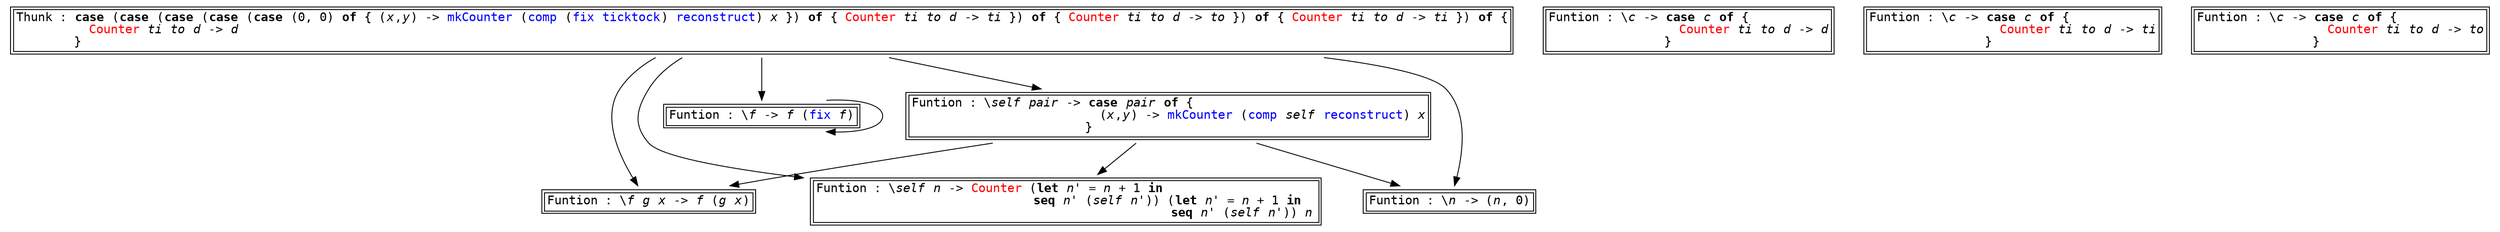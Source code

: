 digraph G {
node [ fontname=monospace, shape=plaintext ];
s0[label=<<TABLE ALIGN="LEFT"><TR><TD BALIGN="LEFT" ALIGN="LEFT">Funtion&nbsp;:&nbsp;\<I>f</I>&nbsp;<I>g</I>&nbsp;<I>x</I>&nbsp;-&gt;&nbsp;<I>f</I>&nbsp;(<I>g</I>&nbsp;<I>x</I>)<BR /></TD></TR></TABLE>>];
s0;
s1[label=<<TABLE ALIGN="LEFT"><TR><TD BALIGN="LEFT" ALIGN="LEFT">Funtion&nbsp;:&nbsp;\<I>c</I>&nbsp;-&gt;&nbsp;<B>case</B>&nbsp;<I>c</I>&nbsp;<B>of</B>&nbsp;{&nbsp;&nbsp;&nbsp;&nbsp;&nbsp;&nbsp;&nbsp;&nbsp;&nbsp;&nbsp;&nbsp;<BR />&nbsp;&nbsp;&nbsp;&nbsp;&nbsp;&nbsp;&nbsp;&nbsp;&nbsp;&nbsp;&nbsp;&nbsp;&nbsp;&nbsp;&nbsp;&nbsp;&nbsp;&nbsp;<FONT COLOR="red">Counter</FONT>&nbsp;<I>ti</I>&nbsp;<I>to</I>&nbsp;<I>d</I>&nbsp;-&gt;&nbsp;<I>d</I><BR />&nbsp;&nbsp;&nbsp;&nbsp;&nbsp;&nbsp;&nbsp;&nbsp;&nbsp;&nbsp;&nbsp;&nbsp;&nbsp;&nbsp;&nbsp;&nbsp;}&nbsp;&nbsp;&nbsp;&nbsp;&nbsp;&nbsp;&nbsp;&nbsp;&nbsp;&nbsp;&nbsp;&nbsp;&nbsp;&nbsp;&nbsp;&nbsp;&nbsp;&nbsp;&nbsp;&nbsp;&nbsp;<BR /></TD></TR></TABLE>>];
s1;
s2[label=<<TABLE ALIGN="LEFT"><TR><TD BALIGN="LEFT" ALIGN="LEFT">Funtion&nbsp;:&nbsp;\<I>f</I>&nbsp;-&gt;&nbsp;<I>f</I>&nbsp;(<FONT COLOR="blue">fix</FONT>&nbsp;<I>f</I>)<BR /></TD></TR></TABLE>>];
s2 -> s2;
s3[label=<<TABLE ALIGN="LEFT"><TR><TD BALIGN="LEFT" ALIGN="LEFT">Thunk&nbsp;:&nbsp;<B>case</B>&nbsp;(<B>case</B>&nbsp;(<B>case</B>&nbsp;(<B>case</B>&nbsp;(<B>case</B>&nbsp;(0,&nbsp;0)&nbsp;<B>of</B>&nbsp;{&nbsp;(<I>x</I>,<I>y</I>)&nbsp;-&gt;&nbsp;<FONT COLOR="blue">mkCounter</FONT>&nbsp;(<FONT COLOR="blue">comp</FONT>&nbsp;(<FONT COLOR="blue">fix</FONT>&nbsp;<FONT COLOR="blue">ticktock</FONT>)&nbsp;<FONT COLOR="blue">reconstruct</FONT>)&nbsp;<I>x</I>&nbsp;})&nbsp;<B>of</B>&nbsp;{&nbsp;<FONT COLOR="red">Counter</FONT>&nbsp;<I>ti</I>&nbsp;<I>to</I>&nbsp;<I>d</I>&nbsp;-&gt;&nbsp;<I>ti</I>&nbsp;})&nbsp;<B>of</B>&nbsp;{&nbsp;<FONT COLOR="red">Counter</FONT>&nbsp;<I>ti</I>&nbsp;<I>to</I>&nbsp;<I>d</I>&nbsp;-&gt;&nbsp;<I>to</I>&nbsp;})&nbsp;<B>of</B>&nbsp;{&nbsp;<FONT COLOR="red">Counter</FONT>&nbsp;<I>ti</I>&nbsp;<I>to</I>&nbsp;<I>d</I>&nbsp;-&gt;&nbsp;<I>ti</I>&nbsp;})&nbsp;<B>of</B>&nbsp;{<BR />&nbsp;&nbsp;&nbsp;&nbsp;&nbsp;&nbsp;&nbsp;&nbsp;&nbsp;&nbsp;<FONT COLOR="red">Counter</FONT>&nbsp;<I>ti</I>&nbsp;<I>to</I>&nbsp;<I>d</I>&nbsp;-&gt;&nbsp;<I>d</I>&nbsp;&nbsp;&nbsp;&nbsp;&nbsp;&nbsp;&nbsp;&nbsp;&nbsp;&nbsp;&nbsp;&nbsp;&nbsp;&nbsp;&nbsp;&nbsp;&nbsp;&nbsp;&nbsp;&nbsp;&nbsp;&nbsp;&nbsp;&nbsp;&nbsp;&nbsp;&nbsp;&nbsp;&nbsp;&nbsp;&nbsp;&nbsp;&nbsp;&nbsp;&nbsp;&nbsp;&nbsp;&nbsp;&nbsp;&nbsp;&nbsp;&nbsp;&nbsp;&nbsp;&nbsp;&nbsp;&nbsp;&nbsp;&nbsp;&nbsp;&nbsp;&nbsp;&nbsp;&nbsp;&nbsp;&nbsp;&nbsp;&nbsp;&nbsp;&nbsp;&nbsp;&nbsp;&nbsp;&nbsp;&nbsp;&nbsp;&nbsp;&nbsp;&nbsp;&nbsp;&nbsp;&nbsp;&nbsp;&nbsp;&nbsp;&nbsp;&nbsp;&nbsp;&nbsp;&nbsp;&nbsp;&nbsp;&nbsp;&nbsp;&nbsp;&nbsp;&nbsp;&nbsp;&nbsp;&nbsp;&nbsp;&nbsp;&nbsp;&nbsp;&nbsp;&nbsp;&nbsp;&nbsp;&nbsp;&nbsp;&nbsp;&nbsp;&nbsp;&nbsp;&nbsp;&nbsp;&nbsp;&nbsp;&nbsp;&nbsp;&nbsp;&nbsp;&nbsp;&nbsp;&nbsp;&nbsp;&nbsp;&nbsp;&nbsp;&nbsp;&nbsp;&nbsp;&nbsp;&nbsp;&nbsp;&nbsp;&nbsp;&nbsp;&nbsp;&nbsp;&nbsp;&nbsp;&nbsp;&nbsp;&nbsp;&nbsp;&nbsp;&nbsp;&nbsp;&nbsp;&nbsp;&nbsp;&nbsp;&nbsp;&nbsp;&nbsp;&nbsp;&nbsp;&nbsp;&nbsp;&nbsp;&nbsp;&nbsp;&nbsp;&nbsp;&nbsp;&nbsp;&nbsp;&nbsp;&nbsp;&nbsp;&nbsp;&nbsp;&nbsp;&nbsp;&nbsp;&nbsp;&nbsp;&nbsp;&nbsp;&nbsp;<BR />&nbsp;&nbsp;&nbsp;&nbsp;&nbsp;&nbsp;&nbsp;&nbsp;}&nbsp;&nbsp;&nbsp;&nbsp;&nbsp;&nbsp;&nbsp;&nbsp;&nbsp;&nbsp;&nbsp;&nbsp;&nbsp;&nbsp;&nbsp;&nbsp;&nbsp;&nbsp;&nbsp;&nbsp;&nbsp;&nbsp;&nbsp;&nbsp;&nbsp;&nbsp;&nbsp;&nbsp;&nbsp;&nbsp;&nbsp;&nbsp;&nbsp;&nbsp;&nbsp;&nbsp;&nbsp;&nbsp;&nbsp;&nbsp;&nbsp;&nbsp;&nbsp;&nbsp;&nbsp;&nbsp;&nbsp;&nbsp;&nbsp;&nbsp;&nbsp;&nbsp;&nbsp;&nbsp;&nbsp;&nbsp;&nbsp;&nbsp;&nbsp;&nbsp;&nbsp;&nbsp;&nbsp;&nbsp;&nbsp;&nbsp;&nbsp;&nbsp;&nbsp;&nbsp;&nbsp;&nbsp;&nbsp;&nbsp;&nbsp;&nbsp;&nbsp;&nbsp;&nbsp;&nbsp;&nbsp;&nbsp;&nbsp;&nbsp;&nbsp;&nbsp;&nbsp;&nbsp;&nbsp;&nbsp;&nbsp;&nbsp;&nbsp;&nbsp;&nbsp;&nbsp;&nbsp;&nbsp;&nbsp;&nbsp;&nbsp;&nbsp;&nbsp;&nbsp;&nbsp;&nbsp;&nbsp;&nbsp;&nbsp;&nbsp;&nbsp;&nbsp;&nbsp;&nbsp;&nbsp;&nbsp;&nbsp;&nbsp;&nbsp;&nbsp;&nbsp;&nbsp;&nbsp;&nbsp;&nbsp;&nbsp;&nbsp;&nbsp;&nbsp;&nbsp;&nbsp;&nbsp;&nbsp;&nbsp;&nbsp;&nbsp;&nbsp;&nbsp;&nbsp;&nbsp;&nbsp;&nbsp;&nbsp;&nbsp;&nbsp;&nbsp;&nbsp;&nbsp;&nbsp;&nbsp;&nbsp;&nbsp;&nbsp;&nbsp;&nbsp;&nbsp;&nbsp;&nbsp;&nbsp;&nbsp;&nbsp;&nbsp;&nbsp;&nbsp;&nbsp;&nbsp;&nbsp;&nbsp;&nbsp;&nbsp;&nbsp;&nbsp;&nbsp;&nbsp;&nbsp;&nbsp;&nbsp;&nbsp;&nbsp;&nbsp;&nbsp;&nbsp;&nbsp;&nbsp;&nbsp;&nbsp;&nbsp;&nbsp;&nbsp;&nbsp;&nbsp;&nbsp;<BR /></TD></TR></TABLE>>];
s3 -> s0, s2, s4, s5, s7;
s4[label=<<TABLE ALIGN="LEFT"><TR><TD BALIGN="LEFT" ALIGN="LEFT">Funtion&nbsp;:&nbsp;\<I>self</I>&nbsp;<I>n</I>&nbsp;-&gt;&nbsp;<FONT COLOR="red">Counter</FONT>&nbsp;(<B>let</B>&nbsp;<I>n'</I>&nbsp;=&nbsp;<I>n</I>&nbsp;+&nbsp;1&nbsp;<B>in</B>&nbsp;&nbsp;&nbsp;&nbsp;&nbsp;&nbsp;&nbsp;&nbsp;&nbsp;&nbsp;&nbsp;&nbsp;&nbsp;&nbsp;&nbsp;&nbsp;&nbsp;&nbsp;&nbsp;&nbsp;&nbsp;<BR />&nbsp;&nbsp;&nbsp;&nbsp;&nbsp;&nbsp;&nbsp;&nbsp;&nbsp;&nbsp;&nbsp;&nbsp;&nbsp;&nbsp;&nbsp;&nbsp;&nbsp;&nbsp;&nbsp;&nbsp;&nbsp;&nbsp;&nbsp;&nbsp;&nbsp;&nbsp;&nbsp;&nbsp;&nbsp;&nbsp;<B>seq</B>&nbsp;<I>n'</I>&nbsp;(<I>self</I>&nbsp;<I>n'</I>))&nbsp;(<B>let</B>&nbsp;<I>n'</I>&nbsp;=&nbsp;<I>n</I>&nbsp;+&nbsp;1&nbsp;<B>in</B>&nbsp;&nbsp;<BR />&nbsp;&nbsp;&nbsp;&nbsp;&nbsp;&nbsp;&nbsp;&nbsp;&nbsp;&nbsp;&nbsp;&nbsp;&nbsp;&nbsp;&nbsp;&nbsp;&nbsp;&nbsp;&nbsp;&nbsp;&nbsp;&nbsp;&nbsp;&nbsp;&nbsp;&nbsp;&nbsp;&nbsp;&nbsp;&nbsp;&nbsp;&nbsp;&nbsp;&nbsp;&nbsp;&nbsp;&nbsp;&nbsp;&nbsp;&nbsp;&nbsp;&nbsp;&nbsp;&nbsp;&nbsp;&nbsp;&nbsp;&nbsp;&nbsp;<B>seq</B>&nbsp;<I>n'</I>&nbsp;(<I>self</I>&nbsp;<I>n'</I>))&nbsp;<I>n</I><BR /></TD></TR></TABLE>>];
s4;
s5[label=<<TABLE ALIGN="LEFT"><TR><TD BALIGN="LEFT" ALIGN="LEFT">Funtion&nbsp;:&nbsp;\<I>n</I>&nbsp;-&gt;&nbsp;(<I>n</I>,&nbsp;0)<BR /></TD></TR></TABLE>>];
s5;
s6[label=<<TABLE ALIGN="LEFT"><TR><TD BALIGN="LEFT" ALIGN="LEFT">Funtion&nbsp;:&nbsp;\<I>c</I>&nbsp;-&gt;&nbsp;<B>case</B>&nbsp;<I>c</I>&nbsp;<B>of</B>&nbsp;{&nbsp;&nbsp;&nbsp;&nbsp;&nbsp;&nbsp;&nbsp;&nbsp;&nbsp;&nbsp;&nbsp;&nbsp;<BR />&nbsp;&nbsp;&nbsp;&nbsp;&nbsp;&nbsp;&nbsp;&nbsp;&nbsp;&nbsp;&nbsp;&nbsp;&nbsp;&nbsp;&nbsp;&nbsp;&nbsp;&nbsp;<FONT COLOR="red">Counter</FONT>&nbsp;<I>ti</I>&nbsp;<I>to</I>&nbsp;<I>d</I>&nbsp;-&gt;&nbsp;<I>ti</I><BR />&nbsp;&nbsp;&nbsp;&nbsp;&nbsp;&nbsp;&nbsp;&nbsp;&nbsp;&nbsp;&nbsp;&nbsp;&nbsp;&nbsp;&nbsp;&nbsp;}&nbsp;&nbsp;&nbsp;&nbsp;&nbsp;&nbsp;&nbsp;&nbsp;&nbsp;&nbsp;&nbsp;&nbsp;&nbsp;&nbsp;&nbsp;&nbsp;&nbsp;&nbsp;&nbsp;&nbsp;&nbsp;&nbsp;<BR /></TD></TR></TABLE>>];
s6;
s7[label=<<TABLE ALIGN="LEFT"><TR><TD BALIGN="LEFT" ALIGN="LEFT">Funtion&nbsp;:&nbsp;\<I>self</I>&nbsp;<I>pair</I>&nbsp;-&gt;&nbsp;<B>case</B>&nbsp;<I>pair</I>&nbsp;<B>of</B>&nbsp;{&nbsp;&nbsp;&nbsp;&nbsp;&nbsp;&nbsp;&nbsp;&nbsp;&nbsp;&nbsp;&nbsp;&nbsp;&nbsp;&nbsp;&nbsp;&nbsp;&nbsp;&nbsp;&nbsp;&nbsp;&nbsp;&nbsp;&nbsp;&nbsp;&nbsp;&nbsp;&nbsp;&nbsp;&nbsp;&nbsp;&nbsp;&nbsp;<BR />&nbsp;&nbsp;&nbsp;&nbsp;&nbsp;&nbsp;&nbsp;&nbsp;&nbsp;&nbsp;&nbsp;&nbsp;&nbsp;&nbsp;&nbsp;&nbsp;&nbsp;&nbsp;&nbsp;&nbsp;&nbsp;&nbsp;&nbsp;&nbsp;&nbsp;&nbsp;(<I>x</I>,<I>y</I>)&nbsp;-&gt;&nbsp;<FONT COLOR="blue">mkCounter</FONT>&nbsp;(<FONT COLOR="blue">comp</FONT>&nbsp;<I>self</I>&nbsp;<FONT COLOR="blue">reconstruct</FONT>)&nbsp;<I>x</I><BR />&nbsp;&nbsp;&nbsp;&nbsp;&nbsp;&nbsp;&nbsp;&nbsp;&nbsp;&nbsp;&nbsp;&nbsp;&nbsp;&nbsp;&nbsp;&nbsp;&nbsp;&nbsp;&nbsp;&nbsp;&nbsp;&nbsp;&nbsp;&nbsp;}&nbsp;&nbsp;&nbsp;&nbsp;&nbsp;&nbsp;&nbsp;&nbsp;&nbsp;&nbsp;&nbsp;&nbsp;&nbsp;&nbsp;&nbsp;&nbsp;&nbsp;&nbsp;&nbsp;&nbsp;&nbsp;&nbsp;&nbsp;&nbsp;&nbsp;&nbsp;&nbsp;&nbsp;&nbsp;&nbsp;&nbsp;&nbsp;&nbsp;&nbsp;&nbsp;&nbsp;&nbsp;&nbsp;&nbsp;&nbsp;&nbsp;&nbsp;&nbsp;&nbsp;&nbsp;<BR /></TD></TR></TABLE>>];
s7 -> s0, s4, s5;
s8[label=<<TABLE ALIGN="LEFT"><TR><TD BALIGN="LEFT" ALIGN="LEFT">Funtion&nbsp;:&nbsp;\<I>c</I>&nbsp;-&gt;&nbsp;<B>case</B>&nbsp;<I>c</I>&nbsp;<B>of</B>&nbsp;{&nbsp;&nbsp;&nbsp;&nbsp;&nbsp;&nbsp;&nbsp;&nbsp;&nbsp;&nbsp;&nbsp;&nbsp;<BR />&nbsp;&nbsp;&nbsp;&nbsp;&nbsp;&nbsp;&nbsp;&nbsp;&nbsp;&nbsp;&nbsp;&nbsp;&nbsp;&nbsp;&nbsp;&nbsp;&nbsp;&nbsp;<FONT COLOR="red">Counter</FONT>&nbsp;<I>ti</I>&nbsp;<I>to</I>&nbsp;<I>d</I>&nbsp;-&gt;&nbsp;<I>to</I><BR />&nbsp;&nbsp;&nbsp;&nbsp;&nbsp;&nbsp;&nbsp;&nbsp;&nbsp;&nbsp;&nbsp;&nbsp;&nbsp;&nbsp;&nbsp;&nbsp;}&nbsp;&nbsp;&nbsp;&nbsp;&nbsp;&nbsp;&nbsp;&nbsp;&nbsp;&nbsp;&nbsp;&nbsp;&nbsp;&nbsp;&nbsp;&nbsp;&nbsp;&nbsp;&nbsp;&nbsp;&nbsp;&nbsp;<BR /></TD></TR></TABLE>>];
s8;
}